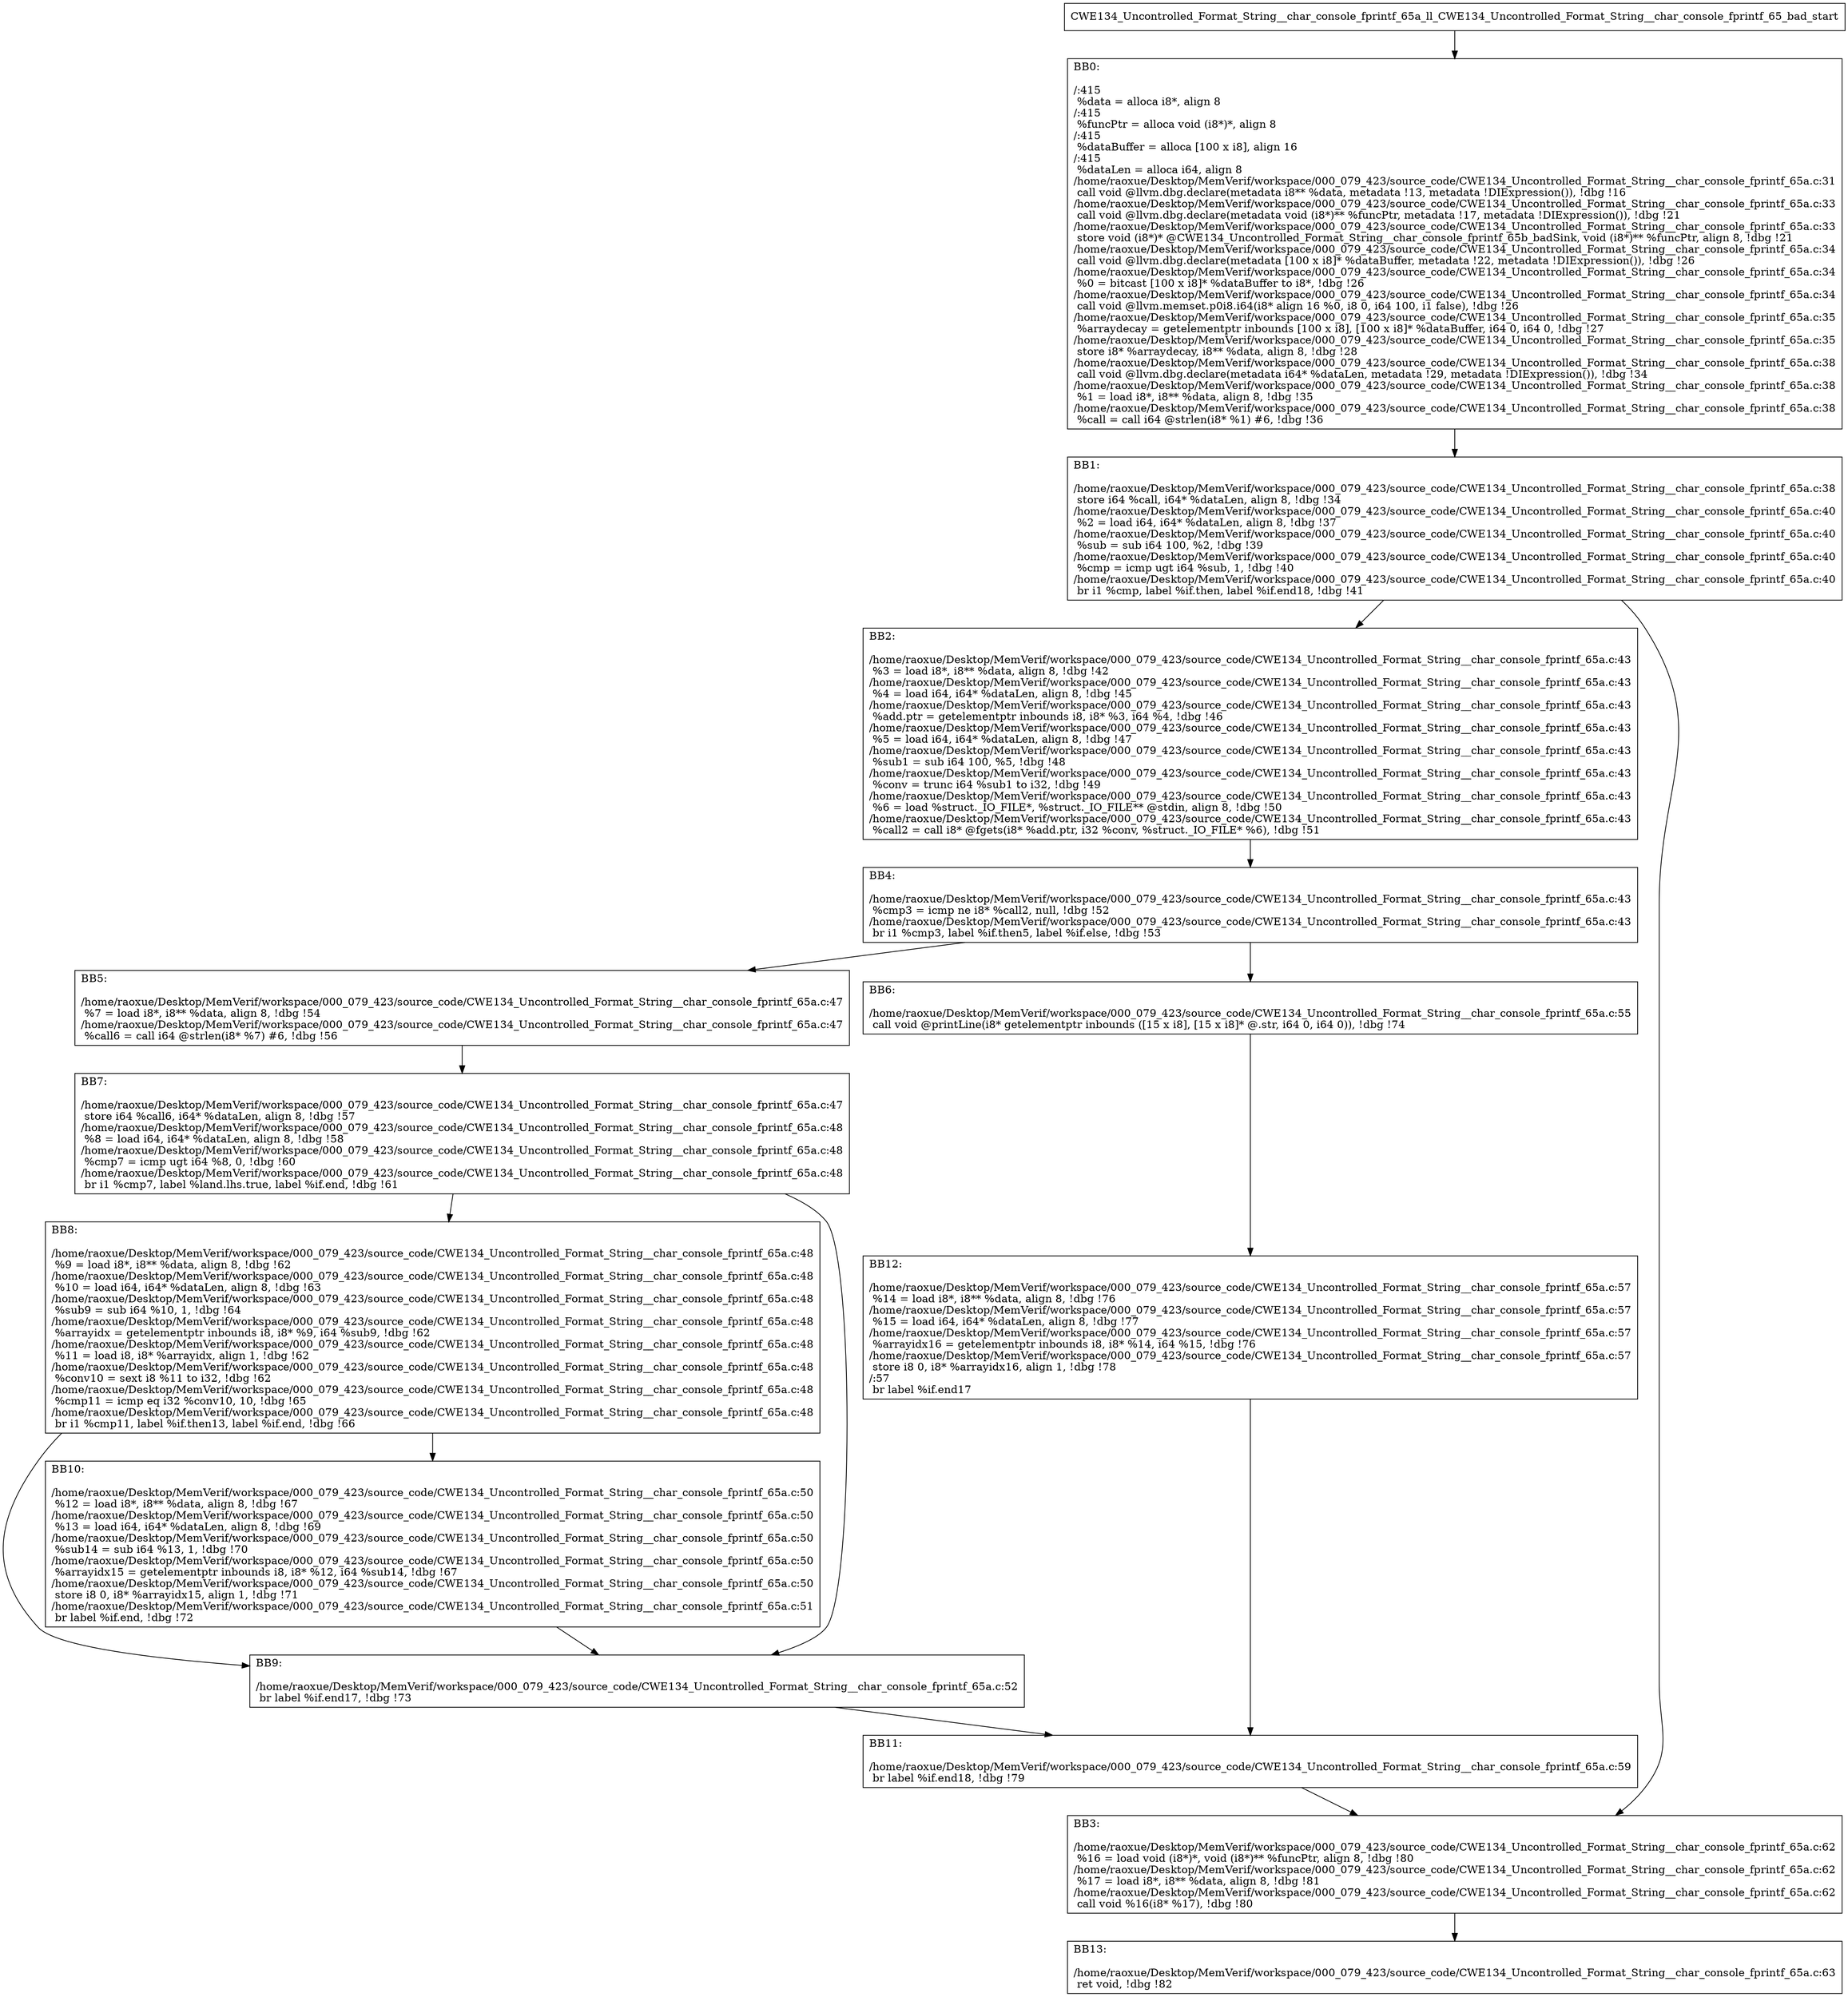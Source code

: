 digraph "CFG for'CWE134_Uncontrolled_Format_String__char_console_fprintf_65a_ll_CWE134_Uncontrolled_Format_String__char_console_fprintf_65_bad' function" {
	BBCWE134_Uncontrolled_Format_String__char_console_fprintf_65a_ll_CWE134_Uncontrolled_Format_String__char_console_fprintf_65_bad_start[shape=record,label="{CWE134_Uncontrolled_Format_String__char_console_fprintf_65a_ll_CWE134_Uncontrolled_Format_String__char_console_fprintf_65_bad_start}"];
	BBCWE134_Uncontrolled_Format_String__char_console_fprintf_65a_ll_CWE134_Uncontrolled_Format_String__char_console_fprintf_65_bad_start-> CWE134_Uncontrolled_Format_String__char_console_fprintf_65a_ll_CWE134_Uncontrolled_Format_String__char_console_fprintf_65_badBB0;
	CWE134_Uncontrolled_Format_String__char_console_fprintf_65a_ll_CWE134_Uncontrolled_Format_String__char_console_fprintf_65_badBB0 [shape=record, label="{BB0:\l\l/:415\l
  %data = alloca i8*, align 8\l
/:415\l
  %funcPtr = alloca void (i8*)*, align 8\l
/:415\l
  %dataBuffer = alloca [100 x i8], align 16\l
/:415\l
  %dataLen = alloca i64, align 8\l
/home/raoxue/Desktop/MemVerif/workspace/000_079_423/source_code/CWE134_Uncontrolled_Format_String__char_console_fprintf_65a.c:31\l
  call void @llvm.dbg.declare(metadata i8** %data, metadata !13, metadata !DIExpression()), !dbg !16\l
/home/raoxue/Desktop/MemVerif/workspace/000_079_423/source_code/CWE134_Uncontrolled_Format_String__char_console_fprintf_65a.c:33\l
  call void @llvm.dbg.declare(metadata void (i8*)** %funcPtr, metadata !17, metadata !DIExpression()), !dbg !21\l
/home/raoxue/Desktop/MemVerif/workspace/000_079_423/source_code/CWE134_Uncontrolled_Format_String__char_console_fprintf_65a.c:33\l
  store void (i8*)* @CWE134_Uncontrolled_Format_String__char_console_fprintf_65b_badSink, void (i8*)** %funcPtr, align 8, !dbg !21\l
/home/raoxue/Desktop/MemVerif/workspace/000_079_423/source_code/CWE134_Uncontrolled_Format_String__char_console_fprintf_65a.c:34\l
  call void @llvm.dbg.declare(metadata [100 x i8]* %dataBuffer, metadata !22, metadata !DIExpression()), !dbg !26\l
/home/raoxue/Desktop/MemVerif/workspace/000_079_423/source_code/CWE134_Uncontrolled_Format_String__char_console_fprintf_65a.c:34\l
  %0 = bitcast [100 x i8]* %dataBuffer to i8*, !dbg !26\l
/home/raoxue/Desktop/MemVerif/workspace/000_079_423/source_code/CWE134_Uncontrolled_Format_String__char_console_fprintf_65a.c:34\l
  call void @llvm.memset.p0i8.i64(i8* align 16 %0, i8 0, i64 100, i1 false), !dbg !26\l
/home/raoxue/Desktop/MemVerif/workspace/000_079_423/source_code/CWE134_Uncontrolled_Format_String__char_console_fprintf_65a.c:35\l
  %arraydecay = getelementptr inbounds [100 x i8], [100 x i8]* %dataBuffer, i64 0, i64 0, !dbg !27\l
/home/raoxue/Desktop/MemVerif/workspace/000_079_423/source_code/CWE134_Uncontrolled_Format_String__char_console_fprintf_65a.c:35\l
  store i8* %arraydecay, i8** %data, align 8, !dbg !28\l
/home/raoxue/Desktop/MemVerif/workspace/000_079_423/source_code/CWE134_Uncontrolled_Format_String__char_console_fprintf_65a.c:38\l
  call void @llvm.dbg.declare(metadata i64* %dataLen, metadata !29, metadata !DIExpression()), !dbg !34\l
/home/raoxue/Desktop/MemVerif/workspace/000_079_423/source_code/CWE134_Uncontrolled_Format_String__char_console_fprintf_65a.c:38\l
  %1 = load i8*, i8** %data, align 8, !dbg !35\l
/home/raoxue/Desktop/MemVerif/workspace/000_079_423/source_code/CWE134_Uncontrolled_Format_String__char_console_fprintf_65a.c:38\l
  %call = call i64 @strlen(i8* %1) #6, !dbg !36\l
}"];
	CWE134_Uncontrolled_Format_String__char_console_fprintf_65a_ll_CWE134_Uncontrolled_Format_String__char_console_fprintf_65_badBB0-> CWE134_Uncontrolled_Format_String__char_console_fprintf_65a_ll_CWE134_Uncontrolled_Format_String__char_console_fprintf_65_badBB1;
	CWE134_Uncontrolled_Format_String__char_console_fprintf_65a_ll_CWE134_Uncontrolled_Format_String__char_console_fprintf_65_badBB1 [shape=record, label="{BB1:\l\l/home/raoxue/Desktop/MemVerif/workspace/000_079_423/source_code/CWE134_Uncontrolled_Format_String__char_console_fprintf_65a.c:38\l
  store i64 %call, i64* %dataLen, align 8, !dbg !34\l
/home/raoxue/Desktop/MemVerif/workspace/000_079_423/source_code/CWE134_Uncontrolled_Format_String__char_console_fprintf_65a.c:40\l
  %2 = load i64, i64* %dataLen, align 8, !dbg !37\l
/home/raoxue/Desktop/MemVerif/workspace/000_079_423/source_code/CWE134_Uncontrolled_Format_String__char_console_fprintf_65a.c:40\l
  %sub = sub i64 100, %2, !dbg !39\l
/home/raoxue/Desktop/MemVerif/workspace/000_079_423/source_code/CWE134_Uncontrolled_Format_String__char_console_fprintf_65a.c:40\l
  %cmp = icmp ugt i64 %sub, 1, !dbg !40\l
/home/raoxue/Desktop/MemVerif/workspace/000_079_423/source_code/CWE134_Uncontrolled_Format_String__char_console_fprintf_65a.c:40\l
  br i1 %cmp, label %if.then, label %if.end18, !dbg !41\l
}"];
	CWE134_Uncontrolled_Format_String__char_console_fprintf_65a_ll_CWE134_Uncontrolled_Format_String__char_console_fprintf_65_badBB1-> CWE134_Uncontrolled_Format_String__char_console_fprintf_65a_ll_CWE134_Uncontrolled_Format_String__char_console_fprintf_65_badBB2;
	CWE134_Uncontrolled_Format_String__char_console_fprintf_65a_ll_CWE134_Uncontrolled_Format_String__char_console_fprintf_65_badBB1-> CWE134_Uncontrolled_Format_String__char_console_fprintf_65a_ll_CWE134_Uncontrolled_Format_String__char_console_fprintf_65_badBB3;
	CWE134_Uncontrolled_Format_String__char_console_fprintf_65a_ll_CWE134_Uncontrolled_Format_String__char_console_fprintf_65_badBB2 [shape=record, label="{BB2:\l\l/home/raoxue/Desktop/MemVerif/workspace/000_079_423/source_code/CWE134_Uncontrolled_Format_String__char_console_fprintf_65a.c:43\l
  %3 = load i8*, i8** %data, align 8, !dbg !42\l
/home/raoxue/Desktop/MemVerif/workspace/000_079_423/source_code/CWE134_Uncontrolled_Format_String__char_console_fprintf_65a.c:43\l
  %4 = load i64, i64* %dataLen, align 8, !dbg !45\l
/home/raoxue/Desktop/MemVerif/workspace/000_079_423/source_code/CWE134_Uncontrolled_Format_String__char_console_fprintf_65a.c:43\l
  %add.ptr = getelementptr inbounds i8, i8* %3, i64 %4, !dbg !46\l
/home/raoxue/Desktop/MemVerif/workspace/000_079_423/source_code/CWE134_Uncontrolled_Format_String__char_console_fprintf_65a.c:43\l
  %5 = load i64, i64* %dataLen, align 8, !dbg !47\l
/home/raoxue/Desktop/MemVerif/workspace/000_079_423/source_code/CWE134_Uncontrolled_Format_String__char_console_fprintf_65a.c:43\l
  %sub1 = sub i64 100, %5, !dbg !48\l
/home/raoxue/Desktop/MemVerif/workspace/000_079_423/source_code/CWE134_Uncontrolled_Format_String__char_console_fprintf_65a.c:43\l
  %conv = trunc i64 %sub1 to i32, !dbg !49\l
/home/raoxue/Desktop/MemVerif/workspace/000_079_423/source_code/CWE134_Uncontrolled_Format_String__char_console_fprintf_65a.c:43\l
  %6 = load %struct._IO_FILE*, %struct._IO_FILE** @stdin, align 8, !dbg !50\l
/home/raoxue/Desktop/MemVerif/workspace/000_079_423/source_code/CWE134_Uncontrolled_Format_String__char_console_fprintf_65a.c:43\l
  %call2 = call i8* @fgets(i8* %add.ptr, i32 %conv, %struct._IO_FILE* %6), !dbg !51\l
}"];
	CWE134_Uncontrolled_Format_String__char_console_fprintf_65a_ll_CWE134_Uncontrolled_Format_String__char_console_fprintf_65_badBB2-> CWE134_Uncontrolled_Format_String__char_console_fprintf_65a_ll_CWE134_Uncontrolled_Format_String__char_console_fprintf_65_badBB4;
	CWE134_Uncontrolled_Format_String__char_console_fprintf_65a_ll_CWE134_Uncontrolled_Format_String__char_console_fprintf_65_badBB4 [shape=record, label="{BB4:\l\l/home/raoxue/Desktop/MemVerif/workspace/000_079_423/source_code/CWE134_Uncontrolled_Format_String__char_console_fprintf_65a.c:43\l
  %cmp3 = icmp ne i8* %call2, null, !dbg !52\l
/home/raoxue/Desktop/MemVerif/workspace/000_079_423/source_code/CWE134_Uncontrolled_Format_String__char_console_fprintf_65a.c:43\l
  br i1 %cmp3, label %if.then5, label %if.else, !dbg !53\l
}"];
	CWE134_Uncontrolled_Format_String__char_console_fprintf_65a_ll_CWE134_Uncontrolled_Format_String__char_console_fprintf_65_badBB4-> CWE134_Uncontrolled_Format_String__char_console_fprintf_65a_ll_CWE134_Uncontrolled_Format_String__char_console_fprintf_65_badBB5;
	CWE134_Uncontrolled_Format_String__char_console_fprintf_65a_ll_CWE134_Uncontrolled_Format_String__char_console_fprintf_65_badBB4-> CWE134_Uncontrolled_Format_String__char_console_fprintf_65a_ll_CWE134_Uncontrolled_Format_String__char_console_fprintf_65_badBB6;
	CWE134_Uncontrolled_Format_String__char_console_fprintf_65a_ll_CWE134_Uncontrolled_Format_String__char_console_fprintf_65_badBB5 [shape=record, label="{BB5:\l\l/home/raoxue/Desktop/MemVerif/workspace/000_079_423/source_code/CWE134_Uncontrolled_Format_String__char_console_fprintf_65a.c:47\l
  %7 = load i8*, i8** %data, align 8, !dbg !54\l
/home/raoxue/Desktop/MemVerif/workspace/000_079_423/source_code/CWE134_Uncontrolled_Format_String__char_console_fprintf_65a.c:47\l
  %call6 = call i64 @strlen(i8* %7) #6, !dbg !56\l
}"];
	CWE134_Uncontrolled_Format_String__char_console_fprintf_65a_ll_CWE134_Uncontrolled_Format_String__char_console_fprintf_65_badBB5-> CWE134_Uncontrolled_Format_String__char_console_fprintf_65a_ll_CWE134_Uncontrolled_Format_String__char_console_fprintf_65_badBB7;
	CWE134_Uncontrolled_Format_String__char_console_fprintf_65a_ll_CWE134_Uncontrolled_Format_String__char_console_fprintf_65_badBB7 [shape=record, label="{BB7:\l\l/home/raoxue/Desktop/MemVerif/workspace/000_079_423/source_code/CWE134_Uncontrolled_Format_String__char_console_fprintf_65a.c:47\l
  store i64 %call6, i64* %dataLen, align 8, !dbg !57\l
/home/raoxue/Desktop/MemVerif/workspace/000_079_423/source_code/CWE134_Uncontrolled_Format_String__char_console_fprintf_65a.c:48\l
  %8 = load i64, i64* %dataLen, align 8, !dbg !58\l
/home/raoxue/Desktop/MemVerif/workspace/000_079_423/source_code/CWE134_Uncontrolled_Format_String__char_console_fprintf_65a.c:48\l
  %cmp7 = icmp ugt i64 %8, 0, !dbg !60\l
/home/raoxue/Desktop/MemVerif/workspace/000_079_423/source_code/CWE134_Uncontrolled_Format_String__char_console_fprintf_65a.c:48\l
  br i1 %cmp7, label %land.lhs.true, label %if.end, !dbg !61\l
}"];
	CWE134_Uncontrolled_Format_String__char_console_fprintf_65a_ll_CWE134_Uncontrolled_Format_String__char_console_fprintf_65_badBB7-> CWE134_Uncontrolled_Format_String__char_console_fprintf_65a_ll_CWE134_Uncontrolled_Format_String__char_console_fprintf_65_badBB8;
	CWE134_Uncontrolled_Format_String__char_console_fprintf_65a_ll_CWE134_Uncontrolled_Format_String__char_console_fprintf_65_badBB7-> CWE134_Uncontrolled_Format_String__char_console_fprintf_65a_ll_CWE134_Uncontrolled_Format_String__char_console_fprintf_65_badBB9;
	CWE134_Uncontrolled_Format_String__char_console_fprintf_65a_ll_CWE134_Uncontrolled_Format_String__char_console_fprintf_65_badBB8 [shape=record, label="{BB8:\l\l/home/raoxue/Desktop/MemVerif/workspace/000_079_423/source_code/CWE134_Uncontrolled_Format_String__char_console_fprintf_65a.c:48\l
  %9 = load i8*, i8** %data, align 8, !dbg !62\l
/home/raoxue/Desktop/MemVerif/workspace/000_079_423/source_code/CWE134_Uncontrolled_Format_String__char_console_fprintf_65a.c:48\l
  %10 = load i64, i64* %dataLen, align 8, !dbg !63\l
/home/raoxue/Desktop/MemVerif/workspace/000_079_423/source_code/CWE134_Uncontrolled_Format_String__char_console_fprintf_65a.c:48\l
  %sub9 = sub i64 %10, 1, !dbg !64\l
/home/raoxue/Desktop/MemVerif/workspace/000_079_423/source_code/CWE134_Uncontrolled_Format_String__char_console_fprintf_65a.c:48\l
  %arrayidx = getelementptr inbounds i8, i8* %9, i64 %sub9, !dbg !62\l
/home/raoxue/Desktop/MemVerif/workspace/000_079_423/source_code/CWE134_Uncontrolled_Format_String__char_console_fprintf_65a.c:48\l
  %11 = load i8, i8* %arrayidx, align 1, !dbg !62\l
/home/raoxue/Desktop/MemVerif/workspace/000_079_423/source_code/CWE134_Uncontrolled_Format_String__char_console_fprintf_65a.c:48\l
  %conv10 = sext i8 %11 to i32, !dbg !62\l
/home/raoxue/Desktop/MemVerif/workspace/000_079_423/source_code/CWE134_Uncontrolled_Format_String__char_console_fprintf_65a.c:48\l
  %cmp11 = icmp eq i32 %conv10, 10, !dbg !65\l
/home/raoxue/Desktop/MemVerif/workspace/000_079_423/source_code/CWE134_Uncontrolled_Format_String__char_console_fprintf_65a.c:48\l
  br i1 %cmp11, label %if.then13, label %if.end, !dbg !66\l
}"];
	CWE134_Uncontrolled_Format_String__char_console_fprintf_65a_ll_CWE134_Uncontrolled_Format_String__char_console_fprintf_65_badBB8-> CWE134_Uncontrolled_Format_String__char_console_fprintf_65a_ll_CWE134_Uncontrolled_Format_String__char_console_fprintf_65_badBB10;
	CWE134_Uncontrolled_Format_String__char_console_fprintf_65a_ll_CWE134_Uncontrolled_Format_String__char_console_fprintf_65_badBB8-> CWE134_Uncontrolled_Format_String__char_console_fprintf_65a_ll_CWE134_Uncontrolled_Format_String__char_console_fprintf_65_badBB9;
	CWE134_Uncontrolled_Format_String__char_console_fprintf_65a_ll_CWE134_Uncontrolled_Format_String__char_console_fprintf_65_badBB10 [shape=record, label="{BB10:\l\l/home/raoxue/Desktop/MemVerif/workspace/000_079_423/source_code/CWE134_Uncontrolled_Format_String__char_console_fprintf_65a.c:50\l
  %12 = load i8*, i8** %data, align 8, !dbg !67\l
/home/raoxue/Desktop/MemVerif/workspace/000_079_423/source_code/CWE134_Uncontrolled_Format_String__char_console_fprintf_65a.c:50\l
  %13 = load i64, i64* %dataLen, align 8, !dbg !69\l
/home/raoxue/Desktop/MemVerif/workspace/000_079_423/source_code/CWE134_Uncontrolled_Format_String__char_console_fprintf_65a.c:50\l
  %sub14 = sub i64 %13, 1, !dbg !70\l
/home/raoxue/Desktop/MemVerif/workspace/000_079_423/source_code/CWE134_Uncontrolled_Format_String__char_console_fprintf_65a.c:50\l
  %arrayidx15 = getelementptr inbounds i8, i8* %12, i64 %sub14, !dbg !67\l
/home/raoxue/Desktop/MemVerif/workspace/000_079_423/source_code/CWE134_Uncontrolled_Format_String__char_console_fprintf_65a.c:50\l
  store i8 0, i8* %arrayidx15, align 1, !dbg !71\l
/home/raoxue/Desktop/MemVerif/workspace/000_079_423/source_code/CWE134_Uncontrolled_Format_String__char_console_fprintf_65a.c:51\l
  br label %if.end, !dbg !72\l
}"];
	CWE134_Uncontrolled_Format_String__char_console_fprintf_65a_ll_CWE134_Uncontrolled_Format_String__char_console_fprintf_65_badBB10-> CWE134_Uncontrolled_Format_String__char_console_fprintf_65a_ll_CWE134_Uncontrolled_Format_String__char_console_fprintf_65_badBB9;
	CWE134_Uncontrolled_Format_String__char_console_fprintf_65a_ll_CWE134_Uncontrolled_Format_String__char_console_fprintf_65_badBB9 [shape=record, label="{BB9:\l\l/home/raoxue/Desktop/MemVerif/workspace/000_079_423/source_code/CWE134_Uncontrolled_Format_String__char_console_fprintf_65a.c:52\l
  br label %if.end17, !dbg !73\l
}"];
	CWE134_Uncontrolled_Format_String__char_console_fprintf_65a_ll_CWE134_Uncontrolled_Format_String__char_console_fprintf_65_badBB9-> CWE134_Uncontrolled_Format_String__char_console_fprintf_65a_ll_CWE134_Uncontrolled_Format_String__char_console_fprintf_65_badBB11;
	CWE134_Uncontrolled_Format_String__char_console_fprintf_65a_ll_CWE134_Uncontrolled_Format_String__char_console_fprintf_65_badBB6 [shape=record, label="{BB6:\l\l/home/raoxue/Desktop/MemVerif/workspace/000_079_423/source_code/CWE134_Uncontrolled_Format_String__char_console_fprintf_65a.c:55\l
  call void @printLine(i8* getelementptr inbounds ([15 x i8], [15 x i8]* @.str, i64 0, i64 0)), !dbg !74\l
}"];
	CWE134_Uncontrolled_Format_String__char_console_fprintf_65a_ll_CWE134_Uncontrolled_Format_String__char_console_fprintf_65_badBB6-> CWE134_Uncontrolled_Format_String__char_console_fprintf_65a_ll_CWE134_Uncontrolled_Format_String__char_console_fprintf_65_badBB12;
	CWE134_Uncontrolled_Format_String__char_console_fprintf_65a_ll_CWE134_Uncontrolled_Format_String__char_console_fprintf_65_badBB12 [shape=record, label="{BB12:\l\l/home/raoxue/Desktop/MemVerif/workspace/000_079_423/source_code/CWE134_Uncontrolled_Format_String__char_console_fprintf_65a.c:57\l
  %14 = load i8*, i8** %data, align 8, !dbg !76\l
/home/raoxue/Desktop/MemVerif/workspace/000_079_423/source_code/CWE134_Uncontrolled_Format_String__char_console_fprintf_65a.c:57\l
  %15 = load i64, i64* %dataLen, align 8, !dbg !77\l
/home/raoxue/Desktop/MemVerif/workspace/000_079_423/source_code/CWE134_Uncontrolled_Format_String__char_console_fprintf_65a.c:57\l
  %arrayidx16 = getelementptr inbounds i8, i8* %14, i64 %15, !dbg !76\l
/home/raoxue/Desktop/MemVerif/workspace/000_079_423/source_code/CWE134_Uncontrolled_Format_String__char_console_fprintf_65a.c:57\l
  store i8 0, i8* %arrayidx16, align 1, !dbg !78\l
/:57\l
  br label %if.end17\l
}"];
	CWE134_Uncontrolled_Format_String__char_console_fprintf_65a_ll_CWE134_Uncontrolled_Format_String__char_console_fprintf_65_badBB12-> CWE134_Uncontrolled_Format_String__char_console_fprintf_65a_ll_CWE134_Uncontrolled_Format_String__char_console_fprintf_65_badBB11;
	CWE134_Uncontrolled_Format_String__char_console_fprintf_65a_ll_CWE134_Uncontrolled_Format_String__char_console_fprintf_65_badBB11 [shape=record, label="{BB11:\l\l/home/raoxue/Desktop/MemVerif/workspace/000_079_423/source_code/CWE134_Uncontrolled_Format_String__char_console_fprintf_65a.c:59\l
  br label %if.end18, !dbg !79\l
}"];
	CWE134_Uncontrolled_Format_String__char_console_fprintf_65a_ll_CWE134_Uncontrolled_Format_String__char_console_fprintf_65_badBB11-> CWE134_Uncontrolled_Format_String__char_console_fprintf_65a_ll_CWE134_Uncontrolled_Format_String__char_console_fprintf_65_badBB3;
	CWE134_Uncontrolled_Format_String__char_console_fprintf_65a_ll_CWE134_Uncontrolled_Format_String__char_console_fprintf_65_badBB3 [shape=record, label="{BB3:\l\l/home/raoxue/Desktop/MemVerif/workspace/000_079_423/source_code/CWE134_Uncontrolled_Format_String__char_console_fprintf_65a.c:62\l
  %16 = load void (i8*)*, void (i8*)** %funcPtr, align 8, !dbg !80\l
/home/raoxue/Desktop/MemVerif/workspace/000_079_423/source_code/CWE134_Uncontrolled_Format_String__char_console_fprintf_65a.c:62\l
  %17 = load i8*, i8** %data, align 8, !dbg !81\l
/home/raoxue/Desktop/MemVerif/workspace/000_079_423/source_code/CWE134_Uncontrolled_Format_String__char_console_fprintf_65a.c:62\l
  call void %16(i8* %17), !dbg !80\l
}"];
	CWE134_Uncontrolled_Format_String__char_console_fprintf_65a_ll_CWE134_Uncontrolled_Format_String__char_console_fprintf_65_badBB3-> CWE134_Uncontrolled_Format_String__char_console_fprintf_65a_ll_CWE134_Uncontrolled_Format_String__char_console_fprintf_65_badBB13;
	CWE134_Uncontrolled_Format_String__char_console_fprintf_65a_ll_CWE134_Uncontrolled_Format_String__char_console_fprintf_65_badBB13 [shape=record, label="{BB13:\l\l/home/raoxue/Desktop/MemVerif/workspace/000_079_423/source_code/CWE134_Uncontrolled_Format_String__char_console_fprintf_65a.c:63\l
  ret void, !dbg !82\l
}"];
}
